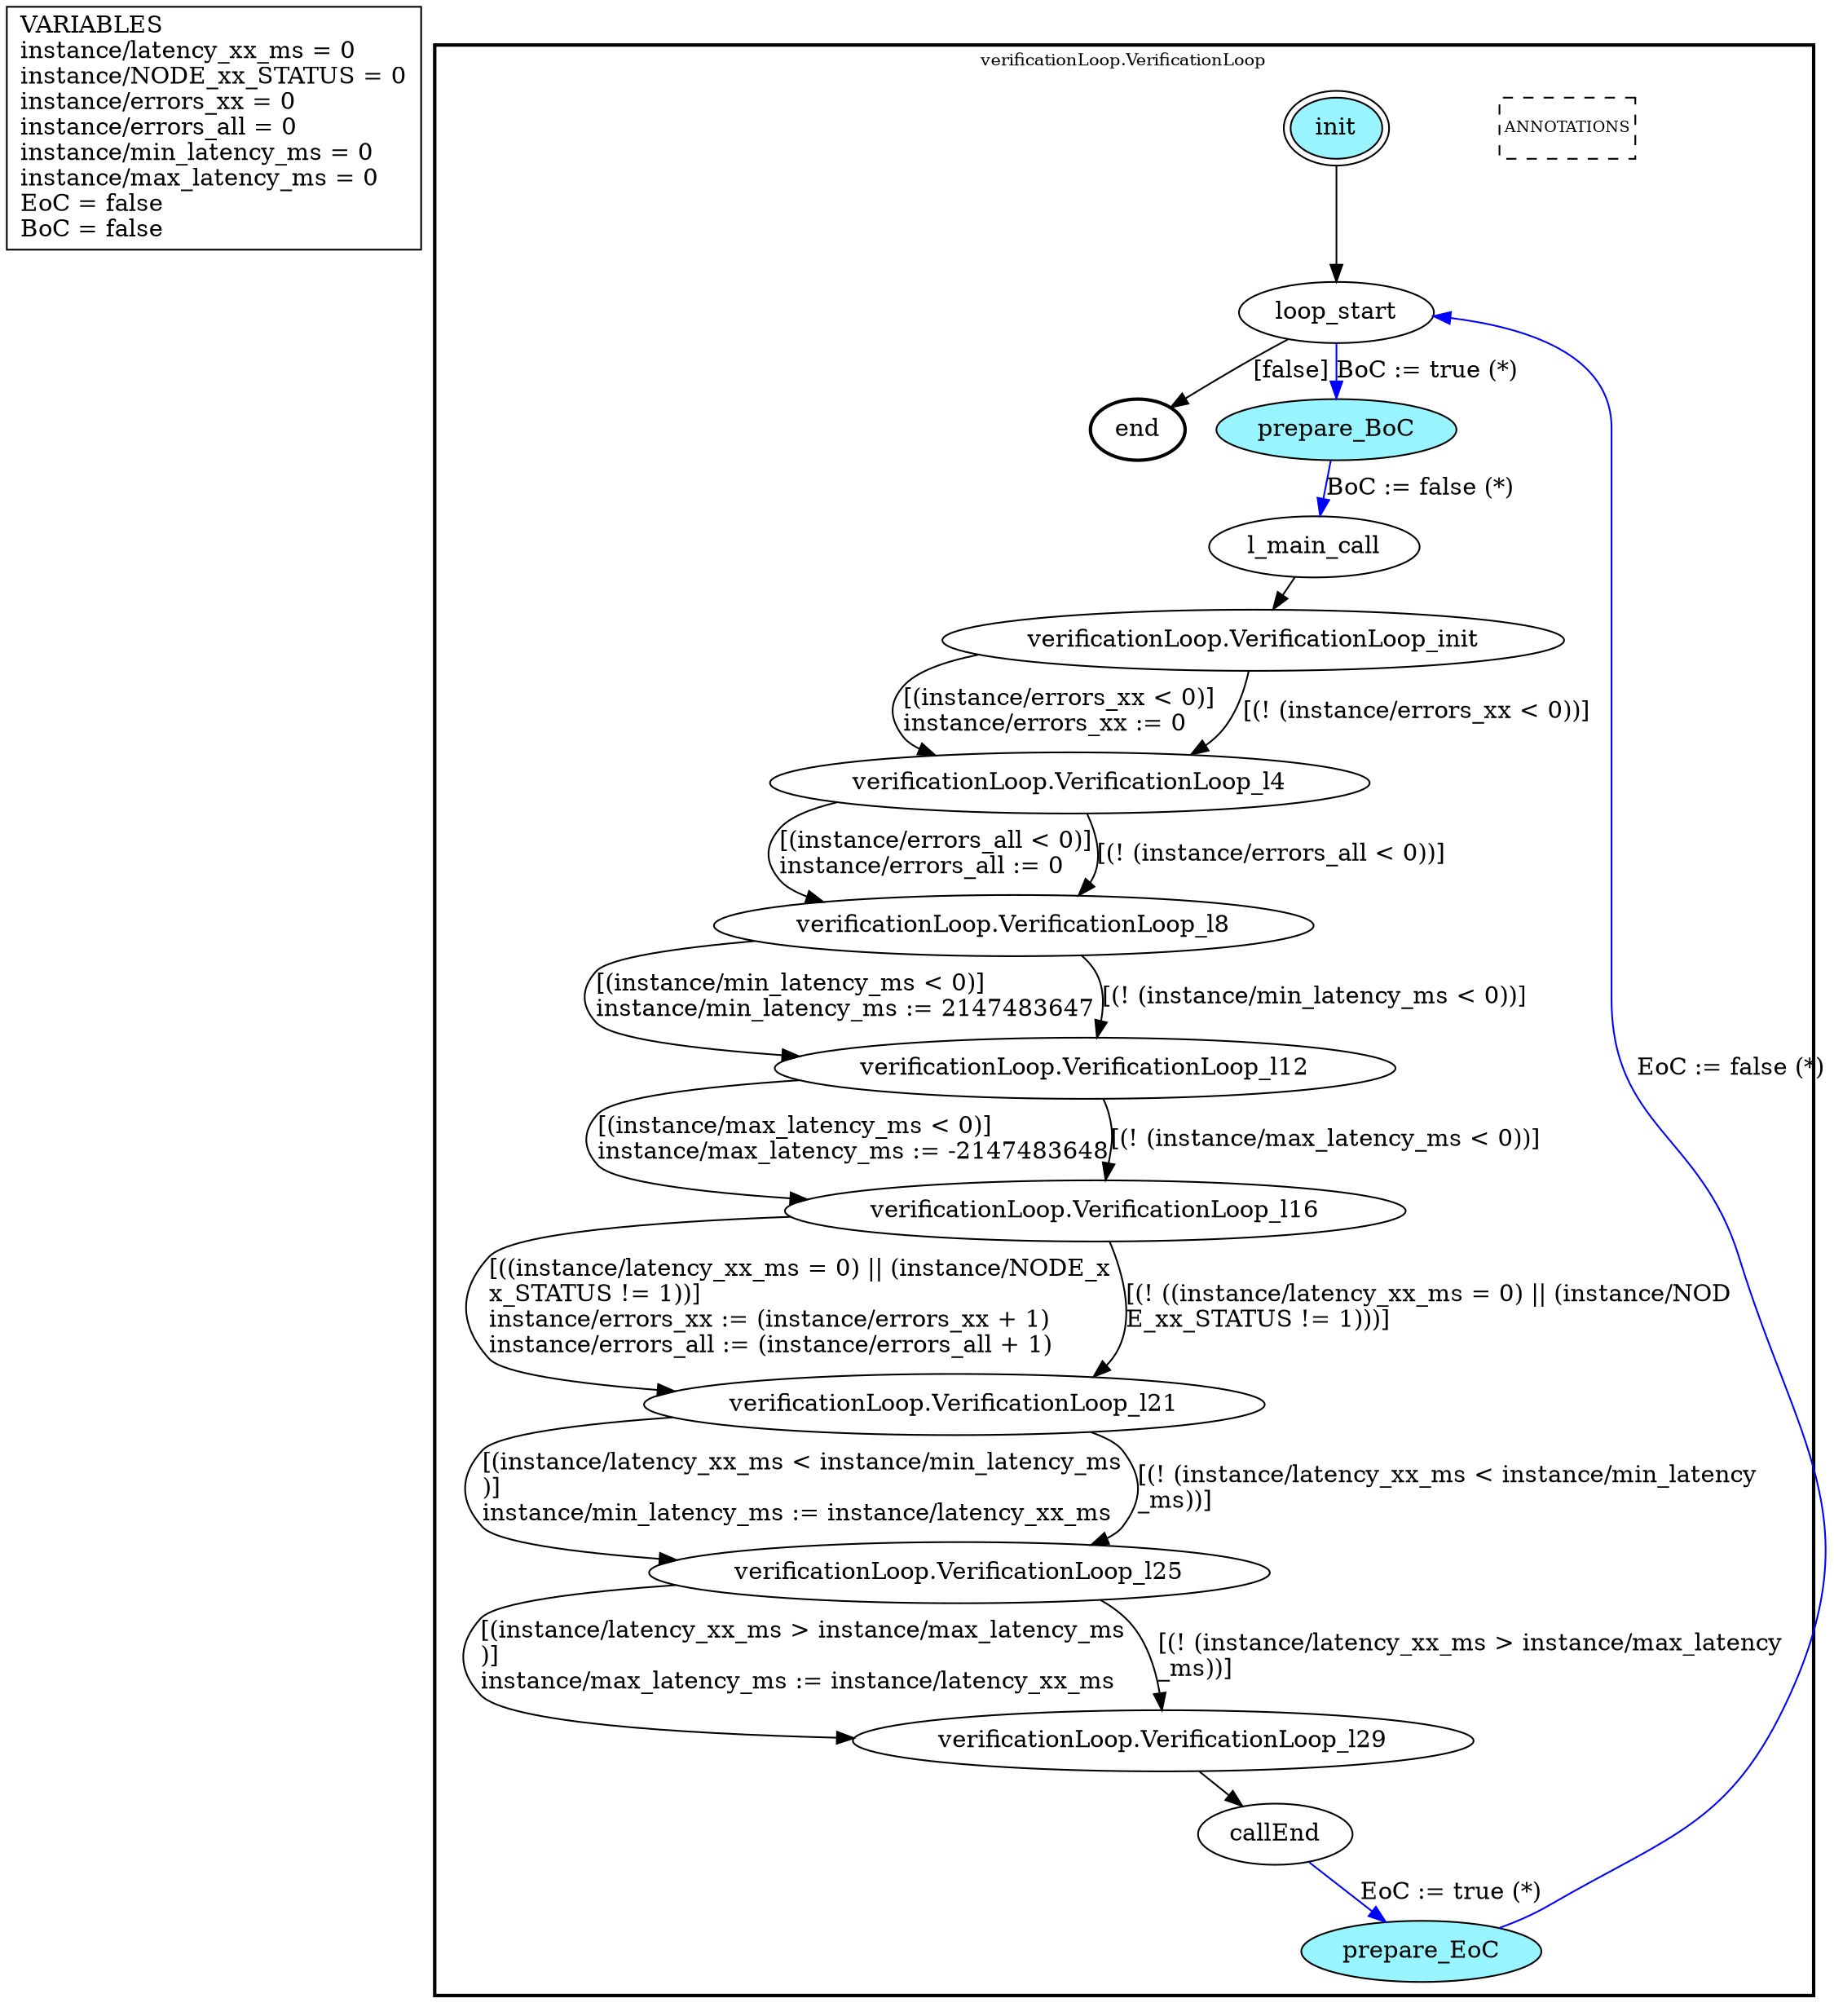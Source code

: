digraph G {
	vars_declaration_pseudonode_network [
		label="VARIABLES\linstance/latency_xx_ms = 0\linstance/NODE_xx_STATUS = 0\linstance/errors_xx = 0\linstance/errors_all = 0\linstance/min_latency_ms = 0\linstance/max_latency_ms = 0\lEoC = false\lBoC = false\l",
		fillcolor="lightgray", shape="rectangle"];
	subgraph clusterverificationLoop_VerificationLoop {
		node [style="filled"];
		style=bold;
		color="black";
		fontsize=10;
		ranksep=0.4;
		
		label="verificationLoop.VerificationLoop";
		
		annotations_pseudonode_verificationLoop_VerificationLoop [
			label="ANNOTATIONS",
			fontsize=9, margin="0.04,0.04", fillcolor="white", shape="rectangle", style="dashed"];
		
		init_verificationLoop_VerificationLoop [label="init", color="black", fillcolor="cadetblue1", peripheries=2, shape="ellipse"];
		end_verificationLoop_VerificationLoop [label="end", color="black", fillcolor="cadetblue1", style=bold, shape="ellipse"];
		loop_start_verificationLoop_VerificationLoop [label="loop_start", color="black", fillcolor="white", shape="ellipse"];
		prepare_BoC_verificationLoop_VerificationLoop [label="prepare_BoC", color="black", fillcolor="cadetblue1", shape="ellipse"];
		l_main_call_verificationLoop_VerificationLoop [label="l_main_call", color="black", fillcolor="white", shape="ellipse"];
		callEnd_verificationLoop_VerificationLoop [label="callEnd", color="black", fillcolor="white", shape="ellipse"];
		prepare_EoC_verificationLoop_VerificationLoop [label="prepare_EoC", color="black", fillcolor="cadetblue1", shape="ellipse"];
		verificationLoop_VerificationLoop_init_verificationLoop_VerificationLoop [label="verificationLoop.VerificationLoop_init", color="black", fillcolor="white", shape="ellipse"];
		verificationLoop_VerificationLoop_l4_verificationLoop_VerificationLoop [label="verificationLoop.VerificationLoop_l4", color="black", fillcolor="white", shape="ellipse"];
		verificationLoop_VerificationLoop_l8_verificationLoop_VerificationLoop [label="verificationLoop.VerificationLoop_l8", color="black", fillcolor="white", shape="ellipse"];
		verificationLoop_VerificationLoop_l12_verificationLoop_VerificationLoop [label="verificationLoop.VerificationLoop_l12", color="black", fillcolor="white", shape="ellipse"];
		verificationLoop_VerificationLoop_l16_verificationLoop_VerificationLoop [label="verificationLoop.VerificationLoop_l16", color="black", fillcolor="white", shape="ellipse"];
		verificationLoop_VerificationLoop_l21_verificationLoop_VerificationLoop [label="verificationLoop.VerificationLoop_l21", color="black", fillcolor="white", shape="ellipse"];
		verificationLoop_VerificationLoop_l25_verificationLoop_VerificationLoop [label="verificationLoop.VerificationLoop_l25", color="black", fillcolor="white", shape="ellipse"];
		verificationLoop_VerificationLoop_l29_verificationLoop_VerificationLoop [label="verificationLoop.VerificationLoop_l29", color="black", fillcolor="white", shape="ellipse"];
		init_verificationLoop_VerificationLoop -> loop_start_verificationLoop_VerificationLoop [color="black", label=""];
		loop_start_verificationLoop_VerificationLoop -> prepare_BoC_verificationLoop_VerificationLoop [color="blue", label="BoC := true (*)"];
		prepare_BoC_verificationLoop_VerificationLoop -> l_main_call_verificationLoop_VerificationLoop [color="blue", label="BoC := false (*)"];
		callEnd_verificationLoop_VerificationLoop -> prepare_EoC_verificationLoop_VerificationLoop [color="blue", label="EoC := true (*)"];
		prepare_EoC_verificationLoop_VerificationLoop -> loop_start_verificationLoop_VerificationLoop [color="blue", label="EoC := false (*)"];
		loop_start_verificationLoop_VerificationLoop -> end_verificationLoop_VerificationLoop [color="black", label="[false]"];
		verificationLoop_VerificationLoop_init_verificationLoop_VerificationLoop -> verificationLoop_VerificationLoop_l4_verificationLoop_VerificationLoop [color="black", label="[(instance/errors_xx < 0)]\linstance/errors_xx := 0\l"];
		verificationLoop_VerificationLoop_init_verificationLoop_VerificationLoop -> verificationLoop_VerificationLoop_l4_verificationLoop_VerificationLoop [color="black", label="[(! (instance/errors_xx < 0))]"];
		verificationLoop_VerificationLoop_l4_verificationLoop_VerificationLoop -> verificationLoop_VerificationLoop_l8_verificationLoop_VerificationLoop [color="black", label="[(instance/errors_all < 0)]\linstance/errors_all := 0\l"];
		verificationLoop_VerificationLoop_l4_verificationLoop_VerificationLoop -> verificationLoop_VerificationLoop_l8_verificationLoop_VerificationLoop [color="black", label="[(! (instance/errors_all < 0))]"];
		verificationLoop_VerificationLoop_l8_verificationLoop_VerificationLoop -> verificationLoop_VerificationLoop_l12_verificationLoop_VerificationLoop [color="black", label="[(instance/min_latency_ms < 0)]\linstance/min_latency_ms := 2147483647\l"];
		verificationLoop_VerificationLoop_l8_verificationLoop_VerificationLoop -> verificationLoop_VerificationLoop_l12_verificationLoop_VerificationLoop [color="black", label="[(! (instance/min_latency_ms < 0))]"];
		verificationLoop_VerificationLoop_l12_verificationLoop_VerificationLoop -> verificationLoop_VerificationLoop_l16_verificationLoop_VerificationLoop [color="black", label="[(instance/max_latency_ms < 0)]\linstance/max_latency_ms := -2147483648\l"];
		verificationLoop_VerificationLoop_l12_verificationLoop_VerificationLoop -> verificationLoop_VerificationLoop_l16_verificationLoop_VerificationLoop [color="black", label="[(! (instance/max_latency_ms < 0))]"];
		verificationLoop_VerificationLoop_l16_verificationLoop_VerificationLoop -> verificationLoop_VerificationLoop_l21_verificationLoop_VerificationLoop [color="black", label="[((instance/latency_xx_ms = 0) || (instance/NODE_x\lx_STATUS != 1))]\linstance/errors_xx := (instance/errors_xx + 1)\linstance/errors_all := (instance/errors_all + 1)\l"];
		verificationLoop_VerificationLoop_l16_verificationLoop_VerificationLoop -> verificationLoop_VerificationLoop_l21_verificationLoop_VerificationLoop [color="black", label="[(! ((instance/latency_xx_ms = 0) || (instance/NOD\lE_xx_STATUS != 1)))]\l"];
		verificationLoop_VerificationLoop_l21_verificationLoop_VerificationLoop -> verificationLoop_VerificationLoop_l25_verificationLoop_VerificationLoop [color="black", label="[(instance/latency_xx_ms < instance/min_latency_ms\l)]\linstance/min_latency_ms := instance/latency_xx_ms\l"];
		verificationLoop_VerificationLoop_l21_verificationLoop_VerificationLoop -> verificationLoop_VerificationLoop_l25_verificationLoop_VerificationLoop [color="black", label="[(! (instance/latency_xx_ms < instance/min_latency\l_ms))]\l"];
		verificationLoop_VerificationLoop_l25_verificationLoop_VerificationLoop -> verificationLoop_VerificationLoop_l29_verificationLoop_VerificationLoop [color="black", label="[(instance/latency_xx_ms > instance/max_latency_ms\l)]\linstance/max_latency_ms := instance/latency_xx_ms\l"];
		verificationLoop_VerificationLoop_l25_verificationLoop_VerificationLoop -> verificationLoop_VerificationLoop_l29_verificationLoop_VerificationLoop [color="black", label="[(! (instance/latency_xx_ms > instance/max_latency\l_ms))]\l"];
		l_main_call_verificationLoop_VerificationLoop -> verificationLoop_VerificationLoop_init_verificationLoop_VerificationLoop [color="black", label=""];
		verificationLoop_VerificationLoop_l29_verificationLoop_VerificationLoop -> callEnd_verificationLoop_VerificationLoop [color="black", label=""];
	}
}

